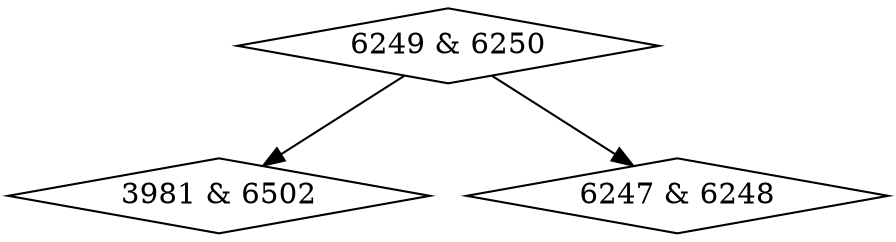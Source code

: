 digraph {
0 [label = "3981 & 6502", shape = diamond];
1 [label = "6247 & 6248", shape = diamond];
2 [label = "6249 & 6250", shape = diamond];
2->0;
2->1;
}
